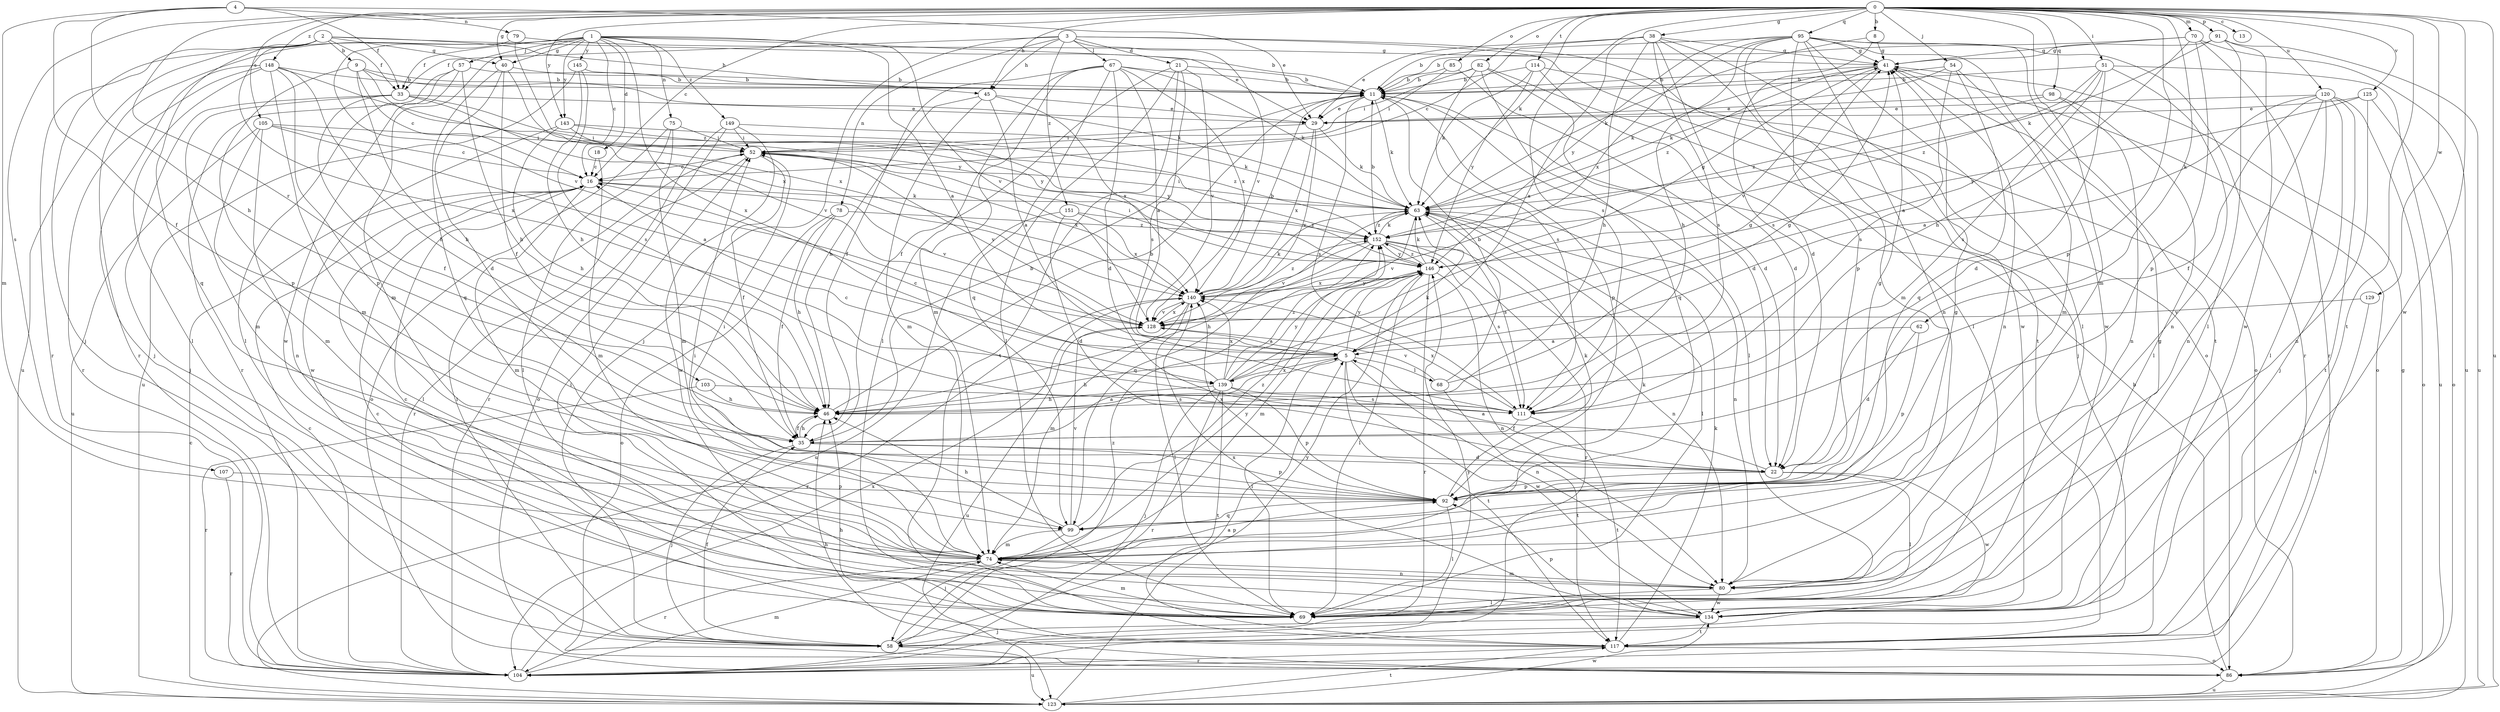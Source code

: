 strict digraph  {
0;
1;
2;
3;
4;
5;
8;
9;
11;
13;
16;
18;
21;
22;
29;
33;
35;
38;
40;
41;
45;
46;
51;
52;
54;
57;
58;
62;
63;
67;
68;
69;
70;
74;
75;
78;
79;
80;
82;
85;
86;
91;
92;
95;
98;
99;
103;
104;
105;
107;
111;
114;
117;
120;
123;
125;
128;
129;
134;
139;
140;
143;
145;
146;
148;
149;
151;
152;
0 -> 8  [label=b];
0 -> 13  [label=c];
0 -> 16  [label=c];
0 -> 38  [label=g];
0 -> 40  [label=g];
0 -> 45  [label=h];
0 -> 51  [label=i];
0 -> 54  [label=j];
0 -> 62  [label=k];
0 -> 63  [label=k];
0 -> 70  [label=m];
0 -> 74  [label=m];
0 -> 82  [label=o];
0 -> 85  [label=o];
0 -> 91  [label=p];
0 -> 92  [label=p];
0 -> 95  [label=q];
0 -> 98  [label=q];
0 -> 103  [label=r];
0 -> 105  [label=s];
0 -> 107  [label=s];
0 -> 111  [label=s];
0 -> 114  [label=t];
0 -> 117  [label=t];
0 -> 120  [label=u];
0 -> 123  [label=u];
0 -> 125  [label=v];
0 -> 129  [label=w];
0 -> 134  [label=w];
0 -> 143  [label=y];
0 -> 148  [label=z];
1 -> 5  [label=a];
1 -> 16  [label=c];
1 -> 18  [label=d];
1 -> 29  [label=e];
1 -> 33  [label=f];
1 -> 40  [label=g];
1 -> 57  [label=j];
1 -> 74  [label=m];
1 -> 75  [label=n];
1 -> 104  [label=r];
1 -> 123  [label=u];
1 -> 128  [label=v];
1 -> 139  [label=x];
1 -> 143  [label=y];
1 -> 145  [label=y];
1 -> 149  [label=z];
2 -> 9  [label=b];
2 -> 11  [label=b];
2 -> 33  [label=f];
2 -> 40  [label=g];
2 -> 45  [label=h];
2 -> 58  [label=j];
2 -> 99  [label=q];
2 -> 104  [label=r];
2 -> 139  [label=x];
3 -> 21  [label=d];
3 -> 33  [label=f];
3 -> 45  [label=h];
3 -> 58  [label=j];
3 -> 67  [label=l];
3 -> 78  [label=n];
3 -> 86  [label=o];
3 -> 117  [label=t];
3 -> 128  [label=v];
3 -> 151  [label=z];
4 -> 29  [label=e];
4 -> 33  [label=f];
4 -> 35  [label=f];
4 -> 46  [label=h];
4 -> 74  [label=m];
4 -> 79  [label=n];
5 -> 46  [label=h];
5 -> 68  [label=l];
5 -> 69  [label=l];
5 -> 80  [label=n];
5 -> 117  [label=t];
5 -> 134  [label=w];
5 -> 139  [label=x];
5 -> 146  [label=y];
8 -> 41  [label=g];
8 -> 63  [label=k];
8 -> 111  [label=s];
9 -> 11  [label=b];
9 -> 16  [label=c];
9 -> 46  [label=h];
9 -> 63  [label=k];
9 -> 92  [label=p];
9 -> 140  [label=x];
11 -> 29  [label=e];
11 -> 63  [label=k];
11 -> 69  [label=l];
11 -> 92  [label=p];
11 -> 111  [label=s];
16 -> 63  [label=k];
16 -> 69  [label=l];
16 -> 74  [label=m];
16 -> 128  [label=v];
18 -> 16  [label=c];
18 -> 74  [label=m];
21 -> 11  [label=b];
21 -> 35  [label=f];
21 -> 69  [label=l];
21 -> 111  [label=s];
21 -> 117  [label=t];
21 -> 128  [label=v];
22 -> 5  [label=a];
22 -> 69  [label=l];
22 -> 92  [label=p];
22 -> 134  [label=w];
29 -> 52  [label=i];
29 -> 63  [label=k];
29 -> 128  [label=v];
29 -> 140  [label=x];
33 -> 29  [label=e];
33 -> 35  [label=f];
33 -> 58  [label=j];
33 -> 74  [label=m];
33 -> 128  [label=v];
33 -> 146  [label=y];
35 -> 5  [label=a];
35 -> 11  [label=b];
35 -> 22  [label=d];
35 -> 46  [label=h];
35 -> 58  [label=j];
35 -> 92  [label=p];
38 -> 5  [label=a];
38 -> 11  [label=b];
38 -> 22  [label=d];
38 -> 29  [label=e];
38 -> 41  [label=g];
38 -> 46  [label=h];
38 -> 69  [label=l];
38 -> 111  [label=s];
38 -> 134  [label=w];
40 -> 11  [label=b];
40 -> 22  [label=d];
40 -> 35  [label=f];
40 -> 99  [label=q];
40 -> 140  [label=x];
41 -> 11  [label=b];
41 -> 63  [label=k];
41 -> 80  [label=n];
41 -> 86  [label=o];
41 -> 128  [label=v];
41 -> 152  [label=z];
45 -> 5  [label=a];
45 -> 29  [label=e];
45 -> 46  [label=h];
45 -> 74  [label=m];
45 -> 140  [label=x];
46 -> 11  [label=b];
46 -> 35  [label=f];
51 -> 5  [label=a];
51 -> 11  [label=b];
51 -> 22  [label=d];
51 -> 80  [label=n];
51 -> 111  [label=s];
51 -> 123  [label=u];
51 -> 152  [label=z];
52 -> 16  [label=c];
52 -> 35  [label=f];
52 -> 104  [label=r];
52 -> 128  [label=v];
52 -> 140  [label=x];
54 -> 11  [label=b];
54 -> 63  [label=k];
54 -> 74  [label=m];
54 -> 99  [label=q];
54 -> 111  [label=s];
57 -> 11  [label=b];
57 -> 46  [label=h];
57 -> 69  [label=l];
57 -> 104  [label=r];
57 -> 134  [label=w];
58 -> 35  [label=f];
58 -> 52  [label=i];
58 -> 123  [label=u];
58 -> 146  [label=y];
58 -> 152  [label=z];
62 -> 5  [label=a];
62 -> 22  [label=d];
62 -> 92  [label=p];
63 -> 52  [label=i];
63 -> 69  [label=l];
63 -> 80  [label=n];
63 -> 99  [label=q];
63 -> 111  [label=s];
63 -> 128  [label=v];
63 -> 152  [label=z];
67 -> 5  [label=a];
67 -> 11  [label=b];
67 -> 22  [label=d];
67 -> 35  [label=f];
67 -> 63  [label=k];
67 -> 69  [label=l];
67 -> 74  [label=m];
67 -> 99  [label=q];
67 -> 140  [label=x];
68 -> 11  [label=b];
68 -> 41  [label=g];
68 -> 117  [label=t];
68 -> 128  [label=v];
69 -> 16  [label=c];
69 -> 52  [label=i];
69 -> 74  [label=m];
70 -> 11  [label=b];
70 -> 41  [label=g];
70 -> 46  [label=h];
70 -> 92  [label=p];
70 -> 104  [label=r];
70 -> 123  [label=u];
74 -> 41  [label=g];
74 -> 52  [label=i];
74 -> 63  [label=k];
74 -> 80  [label=n];
74 -> 92  [label=p];
74 -> 104  [label=r];
74 -> 146  [label=y];
75 -> 52  [label=i];
75 -> 69  [label=l];
75 -> 74  [label=m];
75 -> 86  [label=o];
78 -> 35  [label=f];
78 -> 46  [label=h];
78 -> 86  [label=o];
78 -> 152  [label=z];
79 -> 41  [label=g];
79 -> 128  [label=v];
79 -> 152  [label=z];
80 -> 69  [label=l];
80 -> 74  [label=m];
80 -> 134  [label=w];
82 -> 11  [label=b];
82 -> 22  [label=d];
82 -> 52  [label=i];
82 -> 58  [label=j];
82 -> 99  [label=q];
82 -> 111  [label=s];
85 -> 11  [label=b];
85 -> 22  [label=d];
85 -> 52  [label=i];
86 -> 11  [label=b];
86 -> 41  [label=g];
86 -> 46  [label=h];
86 -> 123  [label=u];
91 -> 41  [label=g];
91 -> 63  [label=k];
91 -> 69  [label=l];
91 -> 123  [label=u];
91 -> 134  [label=w];
92 -> 41  [label=g];
92 -> 52  [label=i];
92 -> 63  [label=k];
92 -> 69  [label=l];
92 -> 99  [label=q];
92 -> 140  [label=x];
95 -> 16  [label=c];
95 -> 41  [label=g];
95 -> 46  [label=h];
95 -> 69  [label=l];
95 -> 74  [label=m];
95 -> 80  [label=n];
95 -> 92  [label=p];
95 -> 104  [label=r];
95 -> 117  [label=t];
95 -> 134  [label=w];
95 -> 140  [label=x];
95 -> 146  [label=y];
98 -> 29  [label=e];
98 -> 69  [label=l];
98 -> 80  [label=n];
98 -> 152  [label=z];
99 -> 46  [label=h];
99 -> 58  [label=j];
99 -> 74  [label=m];
99 -> 128  [label=v];
99 -> 152  [label=z];
103 -> 46  [label=h];
103 -> 104  [label=r];
103 -> 111  [label=s];
104 -> 16  [label=c];
104 -> 74  [label=m];
104 -> 140  [label=x];
104 -> 146  [label=y];
105 -> 5  [label=a];
105 -> 16  [label=c];
105 -> 52  [label=i];
105 -> 74  [label=m];
105 -> 80  [label=n];
105 -> 123  [label=u];
107 -> 92  [label=p];
107 -> 104  [label=r];
111 -> 16  [label=c];
111 -> 35  [label=f];
111 -> 117  [label=t];
111 -> 140  [label=x];
114 -> 11  [label=b];
114 -> 22  [label=d];
114 -> 63  [label=k];
114 -> 86  [label=o];
114 -> 146  [label=y];
117 -> 16  [label=c];
117 -> 46  [label=h];
117 -> 63  [label=k];
117 -> 86  [label=o];
117 -> 104  [label=r];
120 -> 5  [label=a];
120 -> 29  [label=e];
120 -> 35  [label=f];
120 -> 58  [label=j];
120 -> 69  [label=l];
120 -> 80  [label=n];
120 -> 86  [label=o];
120 -> 117  [label=t];
123 -> 5  [label=a];
123 -> 16  [label=c];
123 -> 117  [label=t];
123 -> 134  [label=w];
125 -> 29  [label=e];
125 -> 80  [label=n];
125 -> 86  [label=o];
125 -> 146  [label=y];
128 -> 5  [label=a];
128 -> 123  [label=u];
128 -> 140  [label=x];
129 -> 117  [label=t];
129 -> 128  [label=v];
134 -> 41  [label=g];
134 -> 58  [label=j];
134 -> 92  [label=p];
134 -> 117  [label=t];
134 -> 140  [label=x];
139 -> 16  [label=c];
139 -> 41  [label=g];
139 -> 46  [label=h];
139 -> 58  [label=j];
139 -> 63  [label=k];
139 -> 92  [label=p];
139 -> 104  [label=r];
139 -> 111  [label=s];
139 -> 117  [label=t];
139 -> 140  [label=x];
139 -> 146  [label=y];
139 -> 152  [label=z];
140 -> 11  [label=b];
140 -> 63  [label=k];
140 -> 69  [label=l];
140 -> 74  [label=m];
140 -> 104  [label=r];
140 -> 128  [label=v];
140 -> 146  [label=y];
140 -> 152  [label=z];
143 -> 46  [label=h];
143 -> 52  [label=i];
143 -> 134  [label=w];
143 -> 146  [label=y];
143 -> 152  [label=z];
145 -> 11  [label=b];
145 -> 46  [label=h];
145 -> 111  [label=s];
145 -> 123  [label=u];
146 -> 41  [label=g];
146 -> 52  [label=i];
146 -> 63  [label=k];
146 -> 69  [label=l];
146 -> 74  [label=m];
146 -> 80  [label=n];
146 -> 104  [label=r];
146 -> 140  [label=x];
146 -> 152  [label=z];
148 -> 11  [label=b];
148 -> 46  [label=h];
148 -> 58  [label=j];
148 -> 69  [label=l];
148 -> 74  [label=m];
148 -> 92  [label=p];
148 -> 104  [label=r];
148 -> 146  [label=y];
149 -> 52  [label=i];
149 -> 63  [label=k];
149 -> 86  [label=o];
149 -> 104  [label=r];
149 -> 134  [label=w];
151 -> 22  [label=d];
151 -> 123  [label=u];
151 -> 140  [label=x];
151 -> 152  [label=z];
152 -> 11  [label=b];
152 -> 46  [label=h];
152 -> 63  [label=k];
152 -> 80  [label=n];
152 -> 104  [label=r];
152 -> 111  [label=s];
152 -> 128  [label=v];
152 -> 146  [label=y];
}
